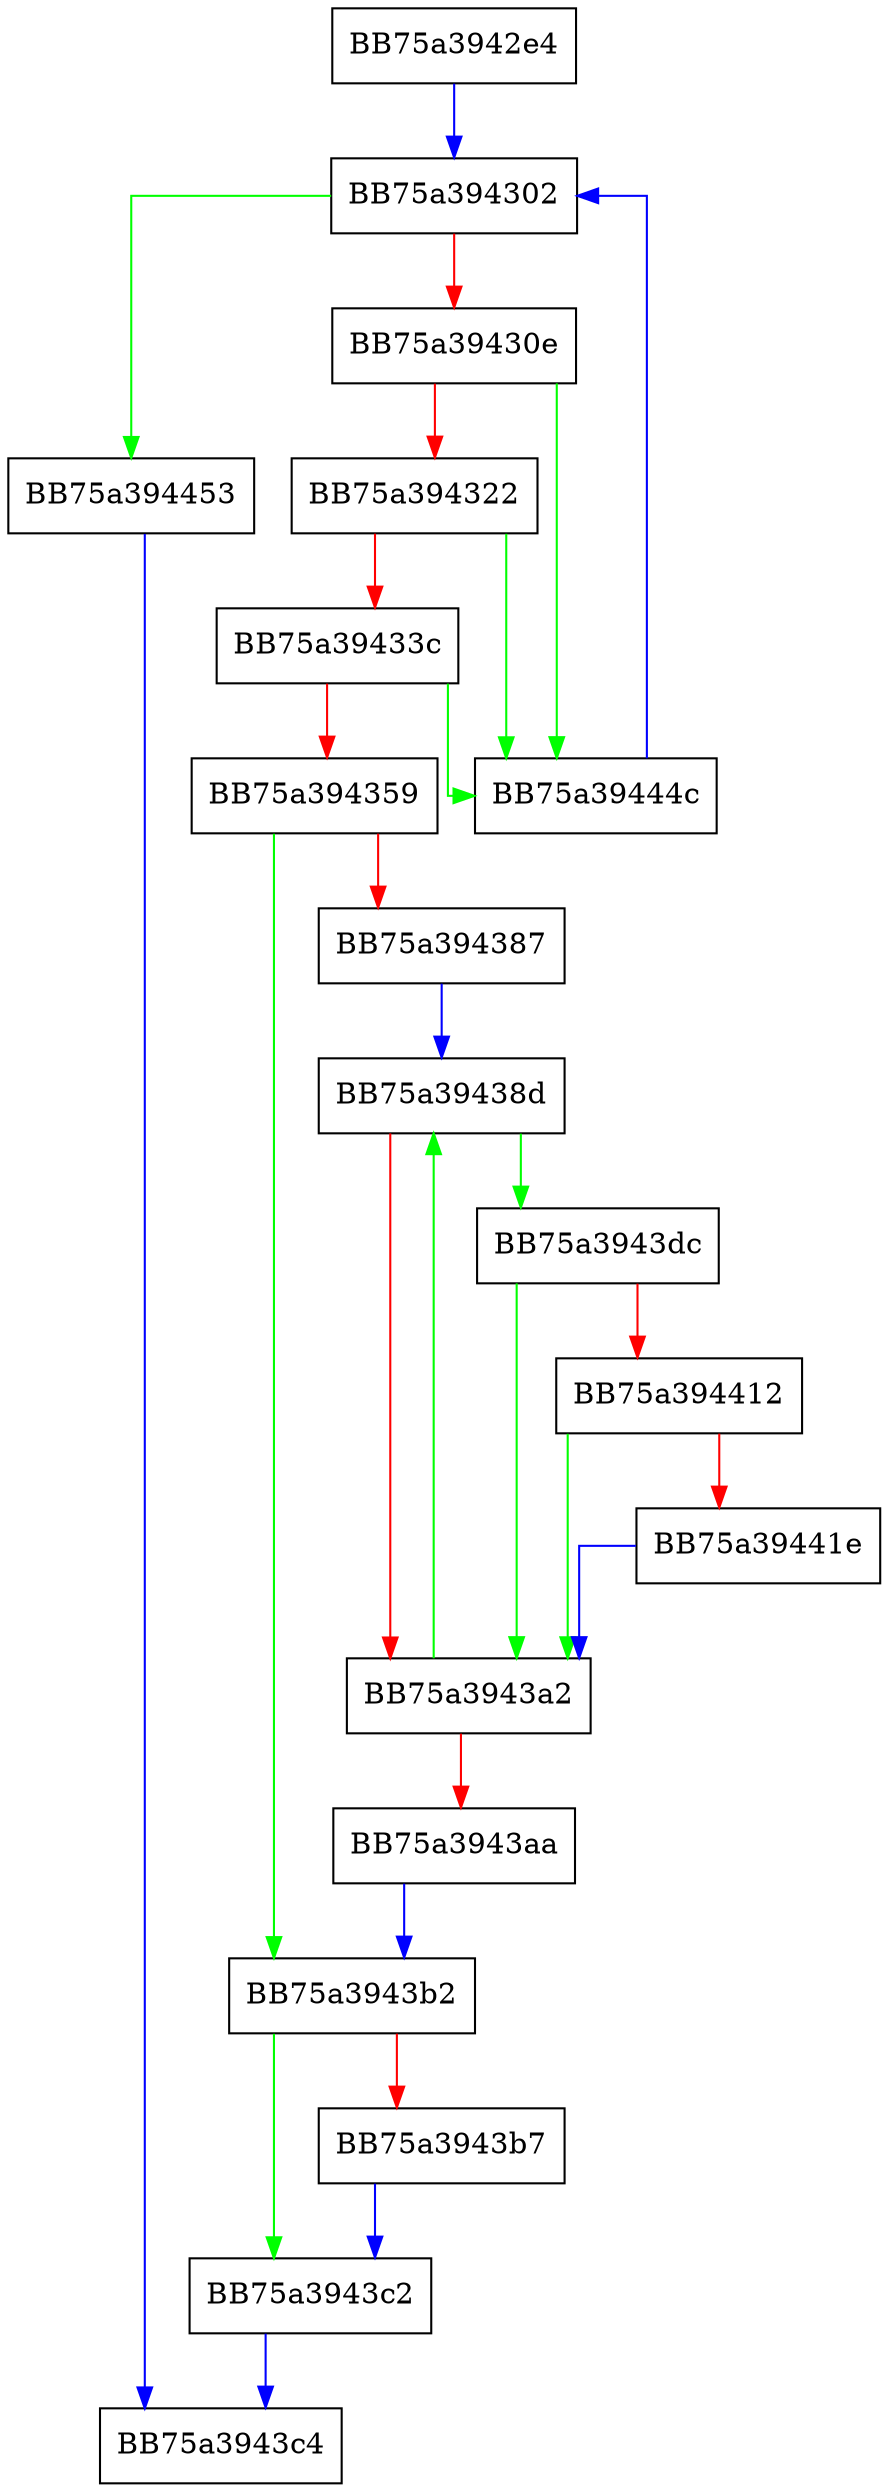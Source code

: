 digraph FlushViewOfFileWorker {
  node [shape="box"];
  graph [splines=ortho];
  BB75a3942e4 -> BB75a394302 [color="blue"];
  BB75a394302 -> BB75a394453 [color="green"];
  BB75a394302 -> BB75a39430e [color="red"];
  BB75a39430e -> BB75a39444c [color="green"];
  BB75a39430e -> BB75a394322 [color="red"];
  BB75a394322 -> BB75a39444c [color="green"];
  BB75a394322 -> BB75a39433c [color="red"];
  BB75a39433c -> BB75a39444c [color="green"];
  BB75a39433c -> BB75a394359 [color="red"];
  BB75a394359 -> BB75a3943b2 [color="green"];
  BB75a394359 -> BB75a394387 [color="red"];
  BB75a394387 -> BB75a39438d [color="blue"];
  BB75a39438d -> BB75a3943dc [color="green"];
  BB75a39438d -> BB75a3943a2 [color="red"];
  BB75a3943a2 -> BB75a39438d [color="green"];
  BB75a3943a2 -> BB75a3943aa [color="red"];
  BB75a3943aa -> BB75a3943b2 [color="blue"];
  BB75a3943b2 -> BB75a3943c2 [color="green"];
  BB75a3943b2 -> BB75a3943b7 [color="red"];
  BB75a3943b7 -> BB75a3943c2 [color="blue"];
  BB75a3943c2 -> BB75a3943c4 [color="blue"];
  BB75a3943dc -> BB75a3943a2 [color="green"];
  BB75a3943dc -> BB75a394412 [color="red"];
  BB75a394412 -> BB75a3943a2 [color="green"];
  BB75a394412 -> BB75a39441e [color="red"];
  BB75a39441e -> BB75a3943a2 [color="blue"];
  BB75a39444c -> BB75a394302 [color="blue"];
  BB75a394453 -> BB75a3943c4 [color="blue"];
}